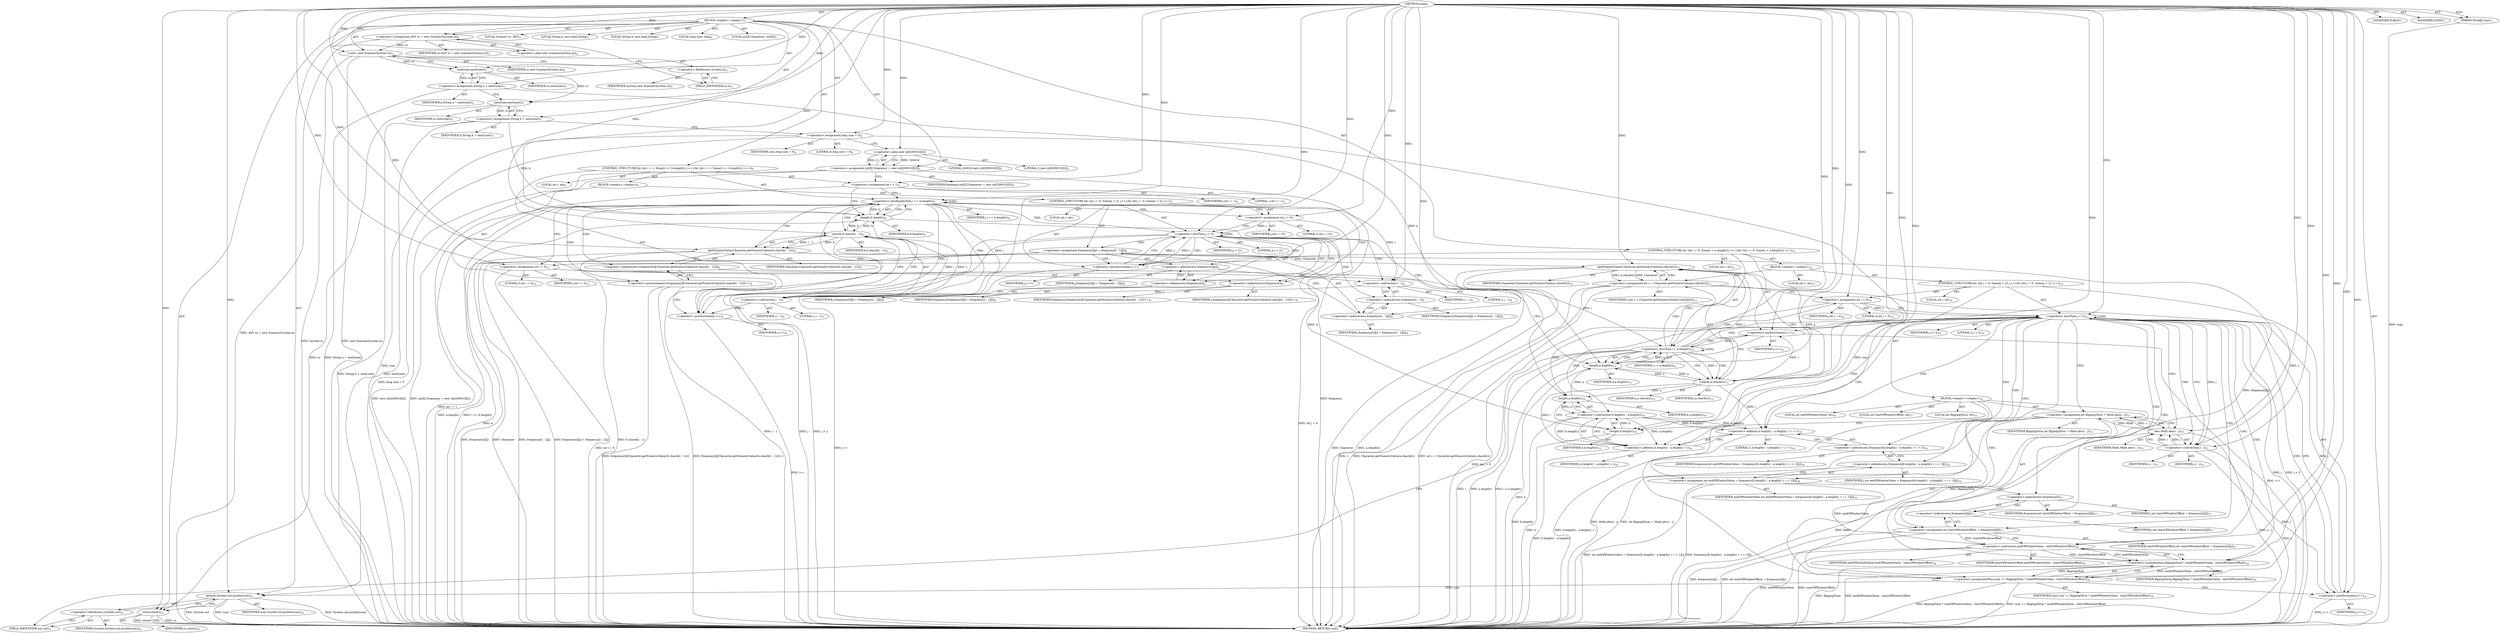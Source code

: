 digraph "main" {  
"19" [label = <(METHOD,main)<SUB>1</SUB>> ]
"20" [label = <(PARAM,String[] args)<SUB>1</SUB>> ]
"21" [label = <(BLOCK,&lt;empty&gt;,&lt;empty&gt;)<SUB>1</SUB>> ]
"4" [label = <(LOCAL,Scanner sc: ANY)<SUB>2</SUB>> ]
"22" [label = <(&lt;operator&gt;.assignment,ANY sc = new Scanner(System.in))<SUB>2</SUB>> ]
"23" [label = <(IDENTIFIER,sc,ANY sc = new Scanner(System.in))<SUB>2</SUB>> ]
"24" [label = <(&lt;operator&gt;.alloc,new Scanner(System.in))<SUB>2</SUB>> ]
"25" [label = <(&lt;init&gt;,new Scanner(System.in))<SUB>2</SUB>> ]
"3" [label = <(IDENTIFIER,sc,new Scanner(System.in))<SUB>2</SUB>> ]
"26" [label = <(&lt;operator&gt;.fieldAccess,System.in)<SUB>2</SUB>> ]
"27" [label = <(IDENTIFIER,System,new Scanner(System.in))<SUB>2</SUB>> ]
"28" [label = <(FIELD_IDENTIFIER,in,in)<SUB>2</SUB>> ]
"29" [label = <(LOCAL,String a: java.lang.String)<SUB>3</SUB>> ]
"30" [label = <(LOCAL,String b: java.lang.String)<SUB>3</SUB>> ]
"31" [label = <(&lt;operator&gt;.assignment,String a = nextLine())<SUB>3</SUB>> ]
"32" [label = <(IDENTIFIER,a,String a = nextLine())<SUB>3</SUB>> ]
"33" [label = <(nextLine,nextLine())<SUB>3</SUB>> ]
"34" [label = <(IDENTIFIER,sc,nextLine())<SUB>3</SUB>> ]
"35" [label = <(&lt;operator&gt;.assignment,String b = nextLine())<SUB>3</SUB>> ]
"36" [label = <(IDENTIFIER,b,String b = nextLine())<SUB>3</SUB>> ]
"37" [label = <(nextLine,nextLine())<SUB>3</SUB>> ]
"38" [label = <(IDENTIFIER,sc,nextLine())<SUB>3</SUB>> ]
"39" [label = <(LOCAL,long sum: long)<SUB>4</SUB>> ]
"40" [label = <(&lt;operator&gt;.assignment,long sum = 0)<SUB>4</SUB>> ]
"41" [label = <(IDENTIFIER,sum,long sum = 0)<SUB>4</SUB>> ]
"42" [label = <(LITERAL,0,long sum = 0)<SUB>4</SUB>> ]
"43" [label = <(LOCAL,int[][] frequency: int[][])<SUB>5</SUB>> ]
"44" [label = <(&lt;operator&gt;.assignment,int[][] frequency = new int[200010][2])<SUB>5</SUB>> ]
"45" [label = <(IDENTIFIER,frequency,int[][] frequency = new int[200010][2])<SUB>5</SUB>> ]
"46" [label = <(&lt;operator&gt;.alloc,new int[200010][2])> ]
"47" [label = <(LITERAL,200010,new int[200010][2])<SUB>5</SUB>> ]
"48" [label = <(LITERAL,2,new int[200010][2])<SUB>5</SUB>> ]
"49" [label = <(CONTROL_STRUCTURE,for (int i = 1; Some(i &lt;= b.length()); i++),for (int i = 1; Some(i &lt;= b.length()); i++))<SUB>6</SUB>> ]
"50" [label = <(LOCAL,int i: int)<SUB>6</SUB>> ]
"51" [label = <(&lt;operator&gt;.assignment,int i = 1)<SUB>6</SUB>> ]
"52" [label = <(IDENTIFIER,i,int i = 1)<SUB>6</SUB>> ]
"53" [label = <(LITERAL,1,int i = 1)<SUB>6</SUB>> ]
"54" [label = <(&lt;operator&gt;.lessEqualsThan,i &lt;= b.length())<SUB>6</SUB>> ]
"55" [label = <(IDENTIFIER,i,i &lt;= b.length())<SUB>6</SUB>> ]
"56" [label = <(length,b.length())<SUB>6</SUB>> ]
"57" [label = <(IDENTIFIER,b,b.length())<SUB>6</SUB>> ]
"58" [label = <(&lt;operator&gt;.postIncrement,i++)<SUB>6</SUB>> ]
"59" [label = <(IDENTIFIER,i,i++)<SUB>6</SUB>> ]
"60" [label = <(BLOCK,&lt;empty&gt;,&lt;empty&gt;)<SUB>6</SUB>> ]
"61" [label = <(CONTROL_STRUCTURE,for (int j = 0; Some(j &lt; 2); j++),for (int j = 0; Some(j &lt; 2); j++))<SUB>7</SUB>> ]
"62" [label = <(LOCAL,int j: int)<SUB>7</SUB>> ]
"63" [label = <(&lt;operator&gt;.assignment,int j = 0)<SUB>7</SUB>> ]
"64" [label = <(IDENTIFIER,j,int j = 0)<SUB>7</SUB>> ]
"65" [label = <(LITERAL,0,int j = 0)<SUB>7</SUB>> ]
"66" [label = <(&lt;operator&gt;.lessThan,j &lt; 2)<SUB>7</SUB>> ]
"67" [label = <(IDENTIFIER,j,j &lt; 2)<SUB>7</SUB>> ]
"68" [label = <(LITERAL,2,j &lt; 2)<SUB>7</SUB>> ]
"69" [label = <(&lt;operator&gt;.postIncrement,j++)<SUB>7</SUB>> ]
"70" [label = <(IDENTIFIER,j,j++)<SUB>7</SUB>> ]
"71" [label = <(&lt;operator&gt;.assignment,frequency[i][j] = frequency[i - 1][j])<SUB>8</SUB>> ]
"72" [label = <(&lt;operator&gt;.indexAccess,frequency[i][j])<SUB>8</SUB>> ]
"73" [label = <(&lt;operator&gt;.indexAccess,frequency[i])<SUB>8</SUB>> ]
"74" [label = <(IDENTIFIER,frequency,frequency[i][j] = frequency[i - 1][j])<SUB>8</SUB>> ]
"75" [label = <(IDENTIFIER,i,frequency[i][j] = frequency[i - 1][j])<SUB>8</SUB>> ]
"76" [label = <(IDENTIFIER,j,frequency[i][j] = frequency[i - 1][j])<SUB>8</SUB>> ]
"77" [label = <(&lt;operator&gt;.indexAccess,frequency[i - 1][j])<SUB>8</SUB>> ]
"78" [label = <(&lt;operator&gt;.indexAccess,frequency[i - 1])<SUB>8</SUB>> ]
"79" [label = <(IDENTIFIER,frequency,frequency[i][j] = frequency[i - 1][j])<SUB>8</SUB>> ]
"80" [label = <(&lt;operator&gt;.subtraction,i - 1)<SUB>8</SUB>> ]
"81" [label = <(IDENTIFIER,i,i - 1)<SUB>8</SUB>> ]
"82" [label = <(LITERAL,1,i - 1)<SUB>8</SUB>> ]
"83" [label = <(IDENTIFIER,j,frequency[i][j] = frequency[i - 1][j])<SUB>8</SUB>> ]
"84" [label = <(&lt;operator&gt;.postIncrement,frequency[i][Character.getNumericValue((b.charAt(i - 1)))]++)<SUB>9</SUB>> ]
"85" [label = <(&lt;operator&gt;.indexAccess,frequency[i][Character.getNumericValue((b.charAt(i - 1)))])<SUB>9</SUB>> ]
"86" [label = <(&lt;operator&gt;.indexAccess,frequency[i])<SUB>9</SUB>> ]
"87" [label = <(IDENTIFIER,frequency,frequency[i][Character.getNumericValue((b.charAt(i - 1)))]++)<SUB>9</SUB>> ]
"88" [label = <(IDENTIFIER,i,frequency[i][Character.getNumericValue((b.charAt(i - 1)))]++)<SUB>9</SUB>> ]
"89" [label = <(getNumericValue,Character.getNumericValue((b.charAt(i - 1))))<SUB>9</SUB>> ]
"90" [label = <(IDENTIFIER,Character,Character.getNumericValue((b.charAt(i - 1))))<SUB>9</SUB>> ]
"91" [label = <(charAt,b.charAt(i - 1))<SUB>9</SUB>> ]
"92" [label = <(IDENTIFIER,b,b.charAt(i - 1))<SUB>9</SUB>> ]
"93" [label = <(&lt;operator&gt;.subtraction,i - 1)<SUB>9</SUB>> ]
"94" [label = <(IDENTIFIER,i,i - 1)<SUB>9</SUB>> ]
"95" [label = <(LITERAL,1,i - 1)<SUB>9</SUB>> ]
"96" [label = <(CONTROL_STRUCTURE,for (int i = 0; Some(i &lt; a.length()); i++),for (int i = 0; Some(i &lt; a.length()); i++))<SUB>12</SUB>> ]
"97" [label = <(LOCAL,int i: int)<SUB>12</SUB>> ]
"98" [label = <(&lt;operator&gt;.assignment,int i = 0)<SUB>12</SUB>> ]
"99" [label = <(IDENTIFIER,i,int i = 0)<SUB>12</SUB>> ]
"100" [label = <(LITERAL,0,int i = 0)<SUB>12</SUB>> ]
"101" [label = <(&lt;operator&gt;.lessThan,i &lt; a.length())<SUB>12</SUB>> ]
"102" [label = <(IDENTIFIER,i,i &lt; a.length())<SUB>12</SUB>> ]
"103" [label = <(length,a.length())<SUB>12</SUB>> ]
"104" [label = <(IDENTIFIER,a,a.length())<SUB>12</SUB>> ]
"105" [label = <(&lt;operator&gt;.postIncrement,i++)<SUB>12</SUB>> ]
"106" [label = <(IDENTIFIER,i,i++)<SUB>12</SUB>> ]
"107" [label = <(BLOCK,&lt;empty&gt;,&lt;empty&gt;)<SUB>12</SUB>> ]
"108" [label = <(LOCAL,int c: int)<SUB>13</SUB>> ]
"109" [label = <(&lt;operator&gt;.assignment,int c = Character.getNumericValue(a.charAt(i)))<SUB>13</SUB>> ]
"110" [label = <(IDENTIFIER,c,int c = Character.getNumericValue(a.charAt(i)))<SUB>13</SUB>> ]
"111" [label = <(getNumericValue,Character.getNumericValue(a.charAt(i)))<SUB>13</SUB>> ]
"112" [label = <(IDENTIFIER,Character,Character.getNumericValue(a.charAt(i)))<SUB>13</SUB>> ]
"113" [label = <(charAt,a.charAt(i))<SUB>13</SUB>> ]
"114" [label = <(IDENTIFIER,a,a.charAt(i))<SUB>13</SUB>> ]
"115" [label = <(IDENTIFIER,i,a.charAt(i))<SUB>13</SUB>> ]
"116" [label = <(CONTROL_STRUCTURE,for (int j = 0; Some(j &lt; 2); j++),for (int j = 0; Some(j &lt; 2); j++))<SUB>14</SUB>> ]
"117" [label = <(LOCAL,int j: int)<SUB>14</SUB>> ]
"118" [label = <(&lt;operator&gt;.assignment,int j = 0)<SUB>14</SUB>> ]
"119" [label = <(IDENTIFIER,j,int j = 0)<SUB>14</SUB>> ]
"120" [label = <(LITERAL,0,int j = 0)<SUB>14</SUB>> ]
"121" [label = <(&lt;operator&gt;.lessThan,j &lt; 2)<SUB>14</SUB>> ]
"122" [label = <(IDENTIFIER,j,j &lt; 2)<SUB>14</SUB>> ]
"123" [label = <(LITERAL,2,j &lt; 2)<SUB>14</SUB>> ]
"124" [label = <(&lt;operator&gt;.postIncrement,j++)<SUB>14</SUB>> ]
"125" [label = <(IDENTIFIER,j,j++)<SUB>14</SUB>> ]
"126" [label = <(BLOCK,&lt;empty&gt;,&lt;empty&gt;)<SUB>14</SUB>> ]
"127" [label = <(LOCAL,int flippingTerm: int)<SUB>15</SUB>> ]
"128" [label = <(&lt;operator&gt;.assignment,int flippingTerm = Math.abs(c - j))<SUB>15</SUB>> ]
"129" [label = <(IDENTIFIER,flippingTerm,int flippingTerm = Math.abs(c - j))<SUB>15</SUB>> ]
"130" [label = <(abs,Math.abs(c - j))<SUB>15</SUB>> ]
"131" [label = <(IDENTIFIER,Math,Math.abs(c - j))<SUB>15</SUB>> ]
"132" [label = <(&lt;operator&gt;.subtraction,c - j)<SUB>15</SUB>> ]
"133" [label = <(IDENTIFIER,c,c - j)<SUB>15</SUB>> ]
"134" [label = <(IDENTIFIER,j,c - j)<SUB>15</SUB>> ]
"135" [label = <(LOCAL,int endOfWindowValue: int)<SUB>16</SUB>> ]
"136" [label = <(&lt;operator&gt;.assignment,int endOfWindowValue = frequency[b.length() - a.length() + i + 1][j])<SUB>16</SUB>> ]
"137" [label = <(IDENTIFIER,endOfWindowValue,int endOfWindowValue = frequency[b.length() - a.length() + i + 1][j])<SUB>16</SUB>> ]
"138" [label = <(&lt;operator&gt;.indexAccess,frequency[b.length() - a.length() + i + 1][j])<SUB>16</SUB>> ]
"139" [label = <(&lt;operator&gt;.indexAccess,frequency[b.length() - a.length() + i + 1])<SUB>16</SUB>> ]
"140" [label = <(IDENTIFIER,frequency,int endOfWindowValue = frequency[b.length() - a.length() + i + 1][j])<SUB>16</SUB>> ]
"141" [label = <(&lt;operator&gt;.addition,b.length() - a.length() + i + 1)<SUB>16</SUB>> ]
"142" [label = <(&lt;operator&gt;.addition,b.length() - a.length() + i)<SUB>16</SUB>> ]
"143" [label = <(&lt;operator&gt;.subtraction,b.length() - a.length())<SUB>16</SUB>> ]
"144" [label = <(length,b.length())<SUB>16</SUB>> ]
"145" [label = <(IDENTIFIER,b,b.length())<SUB>16</SUB>> ]
"146" [label = <(length,a.length())<SUB>16</SUB>> ]
"147" [label = <(IDENTIFIER,a,a.length())<SUB>16</SUB>> ]
"148" [label = <(IDENTIFIER,i,b.length() - a.length() + i)<SUB>16</SUB>> ]
"149" [label = <(LITERAL,1,b.length() - a.length() + i + 1)<SUB>16</SUB>> ]
"150" [label = <(IDENTIFIER,j,int endOfWindowValue = frequency[b.length() - a.length() + i + 1][j])<SUB>16</SUB>> ]
"151" [label = <(LOCAL,int startOfWindowOffset: int)<SUB>17</SUB>> ]
"152" [label = <(&lt;operator&gt;.assignment,int startOfWindowOffset = frequency[i][j])<SUB>17</SUB>> ]
"153" [label = <(IDENTIFIER,startOfWindowOffset,int startOfWindowOffset = frequency[i][j])<SUB>17</SUB>> ]
"154" [label = <(&lt;operator&gt;.indexAccess,frequency[i][j])<SUB>17</SUB>> ]
"155" [label = <(&lt;operator&gt;.indexAccess,frequency[i])<SUB>17</SUB>> ]
"156" [label = <(IDENTIFIER,frequency,int startOfWindowOffset = frequency[i][j])<SUB>17</SUB>> ]
"157" [label = <(IDENTIFIER,i,int startOfWindowOffset = frequency[i][j])<SUB>17</SUB>> ]
"158" [label = <(IDENTIFIER,j,int startOfWindowOffset = frequency[i][j])<SUB>17</SUB>> ]
"159" [label = <(&lt;operator&gt;.assignmentPlus,sum += flippingTerm * (endOfWindowValue - startOfWindowOffset))<SUB>18</SUB>> ]
"160" [label = <(IDENTIFIER,sum,sum += flippingTerm * (endOfWindowValue - startOfWindowOffset))<SUB>18</SUB>> ]
"161" [label = <(&lt;operator&gt;.multiplication,flippingTerm * (endOfWindowValue - startOfWindowOffset))<SUB>18</SUB>> ]
"162" [label = <(IDENTIFIER,flippingTerm,flippingTerm * (endOfWindowValue - startOfWindowOffset))<SUB>18</SUB>> ]
"163" [label = <(&lt;operator&gt;.subtraction,endOfWindowValue - startOfWindowOffset)<SUB>18</SUB>> ]
"164" [label = <(IDENTIFIER,endOfWindowValue,endOfWindowValue - startOfWindowOffset)<SUB>18</SUB>> ]
"165" [label = <(IDENTIFIER,startOfWindowOffset,endOfWindowValue - startOfWindowOffset)<SUB>18</SUB>> ]
"166" [label = <(println,System.out.println(sum))<SUB>21</SUB>> ]
"167" [label = <(&lt;operator&gt;.fieldAccess,System.out)<SUB>21</SUB>> ]
"168" [label = <(IDENTIFIER,System,System.out.println(sum))<SUB>21</SUB>> ]
"169" [label = <(FIELD_IDENTIFIER,out,out)<SUB>21</SUB>> ]
"170" [label = <(IDENTIFIER,sum,System.out.println(sum))<SUB>21</SUB>> ]
"171" [label = <(close,close())<SUB>22</SUB>> ]
"172" [label = <(IDENTIFIER,sc,close())<SUB>22</SUB>> ]
"173" [label = <(MODIFIER,PUBLIC)> ]
"174" [label = <(MODIFIER,STATIC)> ]
"175" [label = <(METHOD_RETURN,void)<SUB>1</SUB>> ]
  "19" -> "20"  [ label = "AST: "] 
  "19" -> "21"  [ label = "AST: "] 
  "19" -> "173"  [ label = "AST: "] 
  "19" -> "174"  [ label = "AST: "] 
  "19" -> "175"  [ label = "AST: "] 
  "21" -> "4"  [ label = "AST: "] 
  "21" -> "22"  [ label = "AST: "] 
  "21" -> "25"  [ label = "AST: "] 
  "21" -> "29"  [ label = "AST: "] 
  "21" -> "30"  [ label = "AST: "] 
  "21" -> "31"  [ label = "AST: "] 
  "21" -> "35"  [ label = "AST: "] 
  "21" -> "39"  [ label = "AST: "] 
  "21" -> "40"  [ label = "AST: "] 
  "21" -> "43"  [ label = "AST: "] 
  "21" -> "44"  [ label = "AST: "] 
  "21" -> "49"  [ label = "AST: "] 
  "21" -> "96"  [ label = "AST: "] 
  "21" -> "166"  [ label = "AST: "] 
  "21" -> "171"  [ label = "AST: "] 
  "22" -> "23"  [ label = "AST: "] 
  "22" -> "24"  [ label = "AST: "] 
  "25" -> "3"  [ label = "AST: "] 
  "25" -> "26"  [ label = "AST: "] 
  "26" -> "27"  [ label = "AST: "] 
  "26" -> "28"  [ label = "AST: "] 
  "31" -> "32"  [ label = "AST: "] 
  "31" -> "33"  [ label = "AST: "] 
  "33" -> "34"  [ label = "AST: "] 
  "35" -> "36"  [ label = "AST: "] 
  "35" -> "37"  [ label = "AST: "] 
  "37" -> "38"  [ label = "AST: "] 
  "40" -> "41"  [ label = "AST: "] 
  "40" -> "42"  [ label = "AST: "] 
  "44" -> "45"  [ label = "AST: "] 
  "44" -> "46"  [ label = "AST: "] 
  "46" -> "47"  [ label = "AST: "] 
  "46" -> "48"  [ label = "AST: "] 
  "49" -> "50"  [ label = "AST: "] 
  "49" -> "51"  [ label = "AST: "] 
  "49" -> "54"  [ label = "AST: "] 
  "49" -> "58"  [ label = "AST: "] 
  "49" -> "60"  [ label = "AST: "] 
  "51" -> "52"  [ label = "AST: "] 
  "51" -> "53"  [ label = "AST: "] 
  "54" -> "55"  [ label = "AST: "] 
  "54" -> "56"  [ label = "AST: "] 
  "56" -> "57"  [ label = "AST: "] 
  "58" -> "59"  [ label = "AST: "] 
  "60" -> "61"  [ label = "AST: "] 
  "60" -> "84"  [ label = "AST: "] 
  "61" -> "62"  [ label = "AST: "] 
  "61" -> "63"  [ label = "AST: "] 
  "61" -> "66"  [ label = "AST: "] 
  "61" -> "69"  [ label = "AST: "] 
  "61" -> "71"  [ label = "AST: "] 
  "63" -> "64"  [ label = "AST: "] 
  "63" -> "65"  [ label = "AST: "] 
  "66" -> "67"  [ label = "AST: "] 
  "66" -> "68"  [ label = "AST: "] 
  "69" -> "70"  [ label = "AST: "] 
  "71" -> "72"  [ label = "AST: "] 
  "71" -> "77"  [ label = "AST: "] 
  "72" -> "73"  [ label = "AST: "] 
  "72" -> "76"  [ label = "AST: "] 
  "73" -> "74"  [ label = "AST: "] 
  "73" -> "75"  [ label = "AST: "] 
  "77" -> "78"  [ label = "AST: "] 
  "77" -> "83"  [ label = "AST: "] 
  "78" -> "79"  [ label = "AST: "] 
  "78" -> "80"  [ label = "AST: "] 
  "80" -> "81"  [ label = "AST: "] 
  "80" -> "82"  [ label = "AST: "] 
  "84" -> "85"  [ label = "AST: "] 
  "85" -> "86"  [ label = "AST: "] 
  "85" -> "89"  [ label = "AST: "] 
  "86" -> "87"  [ label = "AST: "] 
  "86" -> "88"  [ label = "AST: "] 
  "89" -> "90"  [ label = "AST: "] 
  "89" -> "91"  [ label = "AST: "] 
  "91" -> "92"  [ label = "AST: "] 
  "91" -> "93"  [ label = "AST: "] 
  "93" -> "94"  [ label = "AST: "] 
  "93" -> "95"  [ label = "AST: "] 
  "96" -> "97"  [ label = "AST: "] 
  "96" -> "98"  [ label = "AST: "] 
  "96" -> "101"  [ label = "AST: "] 
  "96" -> "105"  [ label = "AST: "] 
  "96" -> "107"  [ label = "AST: "] 
  "98" -> "99"  [ label = "AST: "] 
  "98" -> "100"  [ label = "AST: "] 
  "101" -> "102"  [ label = "AST: "] 
  "101" -> "103"  [ label = "AST: "] 
  "103" -> "104"  [ label = "AST: "] 
  "105" -> "106"  [ label = "AST: "] 
  "107" -> "108"  [ label = "AST: "] 
  "107" -> "109"  [ label = "AST: "] 
  "107" -> "116"  [ label = "AST: "] 
  "109" -> "110"  [ label = "AST: "] 
  "109" -> "111"  [ label = "AST: "] 
  "111" -> "112"  [ label = "AST: "] 
  "111" -> "113"  [ label = "AST: "] 
  "113" -> "114"  [ label = "AST: "] 
  "113" -> "115"  [ label = "AST: "] 
  "116" -> "117"  [ label = "AST: "] 
  "116" -> "118"  [ label = "AST: "] 
  "116" -> "121"  [ label = "AST: "] 
  "116" -> "124"  [ label = "AST: "] 
  "116" -> "126"  [ label = "AST: "] 
  "118" -> "119"  [ label = "AST: "] 
  "118" -> "120"  [ label = "AST: "] 
  "121" -> "122"  [ label = "AST: "] 
  "121" -> "123"  [ label = "AST: "] 
  "124" -> "125"  [ label = "AST: "] 
  "126" -> "127"  [ label = "AST: "] 
  "126" -> "128"  [ label = "AST: "] 
  "126" -> "135"  [ label = "AST: "] 
  "126" -> "136"  [ label = "AST: "] 
  "126" -> "151"  [ label = "AST: "] 
  "126" -> "152"  [ label = "AST: "] 
  "126" -> "159"  [ label = "AST: "] 
  "128" -> "129"  [ label = "AST: "] 
  "128" -> "130"  [ label = "AST: "] 
  "130" -> "131"  [ label = "AST: "] 
  "130" -> "132"  [ label = "AST: "] 
  "132" -> "133"  [ label = "AST: "] 
  "132" -> "134"  [ label = "AST: "] 
  "136" -> "137"  [ label = "AST: "] 
  "136" -> "138"  [ label = "AST: "] 
  "138" -> "139"  [ label = "AST: "] 
  "138" -> "150"  [ label = "AST: "] 
  "139" -> "140"  [ label = "AST: "] 
  "139" -> "141"  [ label = "AST: "] 
  "141" -> "142"  [ label = "AST: "] 
  "141" -> "149"  [ label = "AST: "] 
  "142" -> "143"  [ label = "AST: "] 
  "142" -> "148"  [ label = "AST: "] 
  "143" -> "144"  [ label = "AST: "] 
  "143" -> "146"  [ label = "AST: "] 
  "144" -> "145"  [ label = "AST: "] 
  "146" -> "147"  [ label = "AST: "] 
  "152" -> "153"  [ label = "AST: "] 
  "152" -> "154"  [ label = "AST: "] 
  "154" -> "155"  [ label = "AST: "] 
  "154" -> "158"  [ label = "AST: "] 
  "155" -> "156"  [ label = "AST: "] 
  "155" -> "157"  [ label = "AST: "] 
  "159" -> "160"  [ label = "AST: "] 
  "159" -> "161"  [ label = "AST: "] 
  "161" -> "162"  [ label = "AST: "] 
  "161" -> "163"  [ label = "AST: "] 
  "163" -> "164"  [ label = "AST: "] 
  "163" -> "165"  [ label = "AST: "] 
  "166" -> "167"  [ label = "AST: "] 
  "166" -> "170"  [ label = "AST: "] 
  "167" -> "168"  [ label = "AST: "] 
  "167" -> "169"  [ label = "AST: "] 
  "171" -> "172"  [ label = "AST: "] 
  "22" -> "28"  [ label = "CFG: "] 
  "25" -> "33"  [ label = "CFG: "] 
  "31" -> "37"  [ label = "CFG: "] 
  "35" -> "40"  [ label = "CFG: "] 
  "40" -> "46"  [ label = "CFG: "] 
  "44" -> "51"  [ label = "CFG: "] 
  "166" -> "171"  [ label = "CFG: "] 
  "171" -> "175"  [ label = "CFG: "] 
  "24" -> "22"  [ label = "CFG: "] 
  "26" -> "25"  [ label = "CFG: "] 
  "33" -> "31"  [ label = "CFG: "] 
  "37" -> "35"  [ label = "CFG: "] 
  "46" -> "44"  [ label = "CFG: "] 
  "51" -> "56"  [ label = "CFG: "] 
  "54" -> "63"  [ label = "CFG: "] 
  "54" -> "98"  [ label = "CFG: "] 
  "58" -> "56"  [ label = "CFG: "] 
  "98" -> "103"  [ label = "CFG: "] 
  "101" -> "113"  [ label = "CFG: "] 
  "101" -> "169"  [ label = "CFG: "] 
  "105" -> "103"  [ label = "CFG: "] 
  "167" -> "166"  [ label = "CFG: "] 
  "28" -> "26"  [ label = "CFG: "] 
  "56" -> "54"  [ label = "CFG: "] 
  "84" -> "58"  [ label = "CFG: "] 
  "103" -> "101"  [ label = "CFG: "] 
  "109" -> "118"  [ label = "CFG: "] 
  "169" -> "167"  [ label = "CFG: "] 
  "63" -> "66"  [ label = "CFG: "] 
  "66" -> "73"  [ label = "CFG: "] 
  "66" -> "86"  [ label = "CFG: "] 
  "69" -> "66"  [ label = "CFG: "] 
  "71" -> "69"  [ label = "CFG: "] 
  "85" -> "84"  [ label = "CFG: "] 
  "111" -> "109"  [ label = "CFG: "] 
  "118" -> "121"  [ label = "CFG: "] 
  "121" -> "132"  [ label = "CFG: "] 
  "121" -> "105"  [ label = "CFG: "] 
  "124" -> "121"  [ label = "CFG: "] 
  "72" -> "80"  [ label = "CFG: "] 
  "77" -> "71"  [ label = "CFG: "] 
  "86" -> "93"  [ label = "CFG: "] 
  "89" -> "85"  [ label = "CFG: "] 
  "113" -> "111"  [ label = "CFG: "] 
  "128" -> "144"  [ label = "CFG: "] 
  "136" -> "155"  [ label = "CFG: "] 
  "152" -> "163"  [ label = "CFG: "] 
  "159" -> "124"  [ label = "CFG: "] 
  "73" -> "72"  [ label = "CFG: "] 
  "78" -> "77"  [ label = "CFG: "] 
  "91" -> "89"  [ label = "CFG: "] 
  "130" -> "128"  [ label = "CFG: "] 
  "138" -> "136"  [ label = "CFG: "] 
  "154" -> "152"  [ label = "CFG: "] 
  "161" -> "159"  [ label = "CFG: "] 
  "80" -> "78"  [ label = "CFG: "] 
  "93" -> "91"  [ label = "CFG: "] 
  "132" -> "130"  [ label = "CFG: "] 
  "139" -> "138"  [ label = "CFG: "] 
  "155" -> "154"  [ label = "CFG: "] 
  "163" -> "161"  [ label = "CFG: "] 
  "141" -> "139"  [ label = "CFG: "] 
  "142" -> "141"  [ label = "CFG: "] 
  "143" -> "142"  [ label = "CFG: "] 
  "144" -> "146"  [ label = "CFG: "] 
  "146" -> "143"  [ label = "CFG: "] 
  "19" -> "24"  [ label = "CFG: "] 
  "20" -> "175"  [ label = "DDG: args"] 
  "22" -> "175"  [ label = "DDG: ANY sc = new Scanner(System.in)"] 
  "25" -> "175"  [ label = "DDG: System.in"] 
  "25" -> "175"  [ label = "DDG: new Scanner(System.in)"] 
  "31" -> "175"  [ label = "DDG: String a = nextLine()"] 
  "35" -> "175"  [ label = "DDG: nextLine()"] 
  "35" -> "175"  [ label = "DDG: String b = nextLine()"] 
  "40" -> "175"  [ label = "DDG: long sum = 0"] 
  "44" -> "175"  [ label = "DDG: frequency"] 
  "44" -> "175"  [ label = "DDG: new int[200010][2]"] 
  "44" -> "175"  [ label = "DDG: int[][] frequency = new int[200010][2]"] 
  "51" -> "175"  [ label = "DDG: int i = 1"] 
  "56" -> "175"  [ label = "DDG: b"] 
  "54" -> "175"  [ label = "DDG: b.length()"] 
  "54" -> "175"  [ label = "DDG: i &lt;= b.length()"] 
  "98" -> "175"  [ label = "DDG: int i = 0"] 
  "101" -> "175"  [ label = "DDG: i"] 
  "103" -> "175"  [ label = "DDG: a"] 
  "101" -> "175"  [ label = "DDG: a.length()"] 
  "101" -> "175"  [ label = "DDG: i &lt; a.length()"] 
  "166" -> "175"  [ label = "DDG: System.out"] 
  "166" -> "175"  [ label = "DDG: sum"] 
  "166" -> "175"  [ label = "DDG: System.out.println(sum)"] 
  "171" -> "175"  [ label = "DDG: sc"] 
  "171" -> "175"  [ label = "DDG: close()"] 
  "109" -> "175"  [ label = "DDG: c"] 
  "111" -> "175"  [ label = "DDG: Character"] 
  "111" -> "175"  [ label = "DDG: a.charAt(i)"] 
  "109" -> "175"  [ label = "DDG: Character.getNumericValue(a.charAt(i))"] 
  "109" -> "175"  [ label = "DDG: int c = Character.getNumericValue(a.charAt(i))"] 
  "118" -> "175"  [ label = "DDG: int j = 0"] 
  "121" -> "175"  [ label = "DDG: j"] 
  "121" -> "175"  [ label = "DDG: j &lt; 2"] 
  "105" -> "175"  [ label = "DDG: i++"] 
  "132" -> "175"  [ label = "DDG: c"] 
  "130" -> "175"  [ label = "DDG: c - j"] 
  "128" -> "175"  [ label = "DDG: Math.abs(c - j)"] 
  "128" -> "175"  [ label = "DDG: int flippingTerm = Math.abs(c - j)"] 
  "144" -> "175"  [ label = "DDG: b"] 
  "143" -> "175"  [ label = "DDG: b.length()"] 
  "142" -> "175"  [ label = "DDG: b.length() - a.length()"] 
  "141" -> "175"  [ label = "DDG: b.length() - a.length() + i"] 
  "136" -> "175"  [ label = "DDG: frequency[b.length() - a.length() + i + 1][j]"] 
  "136" -> "175"  [ label = "DDG: int endOfWindowValue = frequency[b.length() - a.length() + i + 1][j]"] 
  "152" -> "175"  [ label = "DDG: frequency[i][j]"] 
  "152" -> "175"  [ label = "DDG: int startOfWindowOffset = frequency[i][j]"] 
  "161" -> "175"  [ label = "DDG: flippingTerm"] 
  "163" -> "175"  [ label = "DDG: endOfWindowValue"] 
  "163" -> "175"  [ label = "DDG: startOfWindowOffset"] 
  "161" -> "175"  [ label = "DDG: endOfWindowValue - startOfWindowOffset"] 
  "159" -> "175"  [ label = "DDG: flippingTerm * (endOfWindowValue - startOfWindowOffset)"] 
  "159" -> "175"  [ label = "DDG: sum += flippingTerm * (endOfWindowValue - startOfWindowOffset)"] 
  "124" -> "175"  [ label = "DDG: j++"] 
  "63" -> "175"  [ label = "DDG: int j = 0"] 
  "66" -> "175"  [ label = "DDG: j"] 
  "66" -> "175"  [ label = "DDG: j &lt; 2"] 
  "89" -> "175"  [ label = "DDG: Character"] 
  "91" -> "175"  [ label = "DDG: i - 1"] 
  "89" -> "175"  [ label = "DDG: b.charAt(i - 1)"] 
  "84" -> "175"  [ label = "DDG: frequency[i][Character.getNumericValue((b.charAt(i - 1)))]"] 
  "84" -> "175"  [ label = "DDG: frequency[i][Character.getNumericValue((b.charAt(i - 1)))]++"] 
  "58" -> "175"  [ label = "DDG: i++"] 
  "71" -> "175"  [ label = "DDG: frequency[i][j]"] 
  "71" -> "175"  [ label = "DDG: frequency[i - 1][j]"] 
  "71" -> "175"  [ label = "DDG: frequency[i][j] = frequency[i - 1][j]"] 
  "69" -> "175"  [ label = "DDG: j++"] 
  "130" -> "175"  [ label = "DDG: Math"] 
  "19" -> "20"  [ label = "DDG: "] 
  "19" -> "22"  [ label = "DDG: "] 
  "33" -> "31"  [ label = "DDG: sc"] 
  "37" -> "35"  [ label = "DDG: sc"] 
  "19" -> "40"  [ label = "DDG: "] 
  "46" -> "44"  [ label = "DDG: 200010"] 
  "46" -> "44"  [ label = "DDG: 2"] 
  "22" -> "25"  [ label = "DDG: sc"] 
  "19" -> "25"  [ label = "DDG: "] 
  "19" -> "51"  [ label = "DDG: "] 
  "19" -> "98"  [ label = "DDG: "] 
  "40" -> "166"  [ label = "DDG: sum"] 
  "159" -> "166"  [ label = "DDG: sum"] 
  "19" -> "166"  [ label = "DDG: "] 
  "37" -> "171"  [ label = "DDG: sc"] 
  "19" -> "171"  [ label = "DDG: "] 
  "25" -> "33"  [ label = "DDG: sc"] 
  "19" -> "33"  [ label = "DDG: "] 
  "33" -> "37"  [ label = "DDG: sc"] 
  "19" -> "37"  [ label = "DDG: "] 
  "19" -> "46"  [ label = "DDG: "] 
  "51" -> "54"  [ label = "DDG: i"] 
  "58" -> "54"  [ label = "DDG: i"] 
  "19" -> "54"  [ label = "DDG: "] 
  "56" -> "54"  [ label = "DDG: b"] 
  "93" -> "58"  [ label = "DDG: i"] 
  "19" -> "58"  [ label = "DDG: "] 
  "98" -> "101"  [ label = "DDG: i"] 
  "105" -> "101"  [ label = "DDG: i"] 
  "19" -> "101"  [ label = "DDG: "] 
  "103" -> "101"  [ label = "DDG: a"] 
  "113" -> "105"  [ label = "DDG: i"] 
  "19" -> "105"  [ label = "DDG: "] 
  "111" -> "109"  [ label = "DDG: Character"] 
  "111" -> "109"  [ label = "DDG: a.charAt(i)"] 
  "35" -> "56"  [ label = "DDG: b"] 
  "91" -> "56"  [ label = "DDG: b"] 
  "19" -> "56"  [ label = "DDG: "] 
  "19" -> "63"  [ label = "DDG: "] 
  "31" -> "103"  [ label = "DDG: a"] 
  "113" -> "103"  [ label = "DDG: a"] 
  "146" -> "103"  [ label = "DDG: a"] 
  "19" -> "103"  [ label = "DDG: "] 
  "19" -> "118"  [ label = "DDG: "] 
  "63" -> "66"  [ label = "DDG: j"] 
  "69" -> "66"  [ label = "DDG: j"] 
  "19" -> "66"  [ label = "DDG: "] 
  "66" -> "69"  [ label = "DDG: j"] 
  "19" -> "69"  [ label = "DDG: "] 
  "89" -> "111"  [ label = "DDG: Character"] 
  "19" -> "111"  [ label = "DDG: "] 
  "113" -> "111"  [ label = "DDG: a"] 
  "113" -> "111"  [ label = "DDG: i"] 
  "118" -> "121"  [ label = "DDG: j"] 
  "124" -> "121"  [ label = "DDG: j"] 
  "19" -> "121"  [ label = "DDG: "] 
  "132" -> "124"  [ label = "DDG: j"] 
  "19" -> "124"  [ label = "DDG: "] 
  "130" -> "128"  [ label = "DDG: Math"] 
  "130" -> "128"  [ label = "DDG: c - j"] 
  "71" -> "152"  [ label = "DDG: frequency[i][j]"] 
  "161" -> "159"  [ label = "DDG: flippingTerm"] 
  "161" -> "159"  [ label = "DDG: endOfWindowValue - startOfWindowOffset"] 
  "19" -> "89"  [ label = "DDG: "] 
  "91" -> "89"  [ label = "DDG: b"] 
  "91" -> "89"  [ label = "DDG: i - 1"] 
  "103" -> "113"  [ label = "DDG: a"] 
  "19" -> "113"  [ label = "DDG: "] 
  "101" -> "113"  [ label = "DDG: i"] 
  "40" -> "159"  [ label = "DDG: sum"] 
  "19" -> "159"  [ label = "DDG: "] 
  "56" -> "91"  [ label = "DDG: b"] 
  "19" -> "91"  [ label = "DDG: "] 
  "93" -> "91"  [ label = "DDG: i"] 
  "93" -> "91"  [ label = "DDG: 1"] 
  "19" -> "130"  [ label = "DDG: "] 
  "132" -> "130"  [ label = "DDG: c"] 
  "132" -> "130"  [ label = "DDG: j"] 
  "128" -> "161"  [ label = "DDG: flippingTerm"] 
  "19" -> "161"  [ label = "DDG: "] 
  "163" -> "161"  [ label = "DDG: endOfWindowValue"] 
  "163" -> "161"  [ label = "DDG: startOfWindowOffset"] 
  "54" -> "80"  [ label = "DDG: i"] 
  "19" -> "80"  [ label = "DDG: "] 
  "54" -> "93"  [ label = "DDG: i"] 
  "80" -> "93"  [ label = "DDG: i"] 
  "19" -> "93"  [ label = "DDG: "] 
  "109" -> "132"  [ label = "DDG: c"] 
  "19" -> "132"  [ label = "DDG: "] 
  "121" -> "132"  [ label = "DDG: j"] 
  "136" -> "163"  [ label = "DDG: endOfWindowValue"] 
  "19" -> "163"  [ label = "DDG: "] 
  "152" -> "163"  [ label = "DDG: startOfWindowOffset"] 
  "143" -> "141"  [ label = "DDG: b.length()"] 
  "143" -> "141"  [ label = "DDG: a.length()"] 
  "113" -> "141"  [ label = "DDG: i"] 
  "19" -> "141"  [ label = "DDG: "] 
  "143" -> "142"  [ label = "DDG: b.length()"] 
  "143" -> "142"  [ label = "DDG: a.length()"] 
  "113" -> "142"  [ label = "DDG: i"] 
  "19" -> "142"  [ label = "DDG: "] 
  "144" -> "143"  [ label = "DDG: b"] 
  "146" -> "143"  [ label = "DDG: a"] 
  "56" -> "144"  [ label = "DDG: b"] 
  "19" -> "144"  [ label = "DDG: "] 
  "113" -> "146"  [ label = "DDG: a"] 
  "19" -> "146"  [ label = "DDG: "] 
  "54" -> "84"  [ label = "CDG: "] 
  "54" -> "85"  [ label = "CDG: "] 
  "54" -> "56"  [ label = "CDG: "] 
  "54" -> "91"  [ label = "CDG: "] 
  "54" -> "93"  [ label = "CDG: "] 
  "54" -> "54"  [ label = "CDG: "] 
  "54" -> "58"  [ label = "CDG: "] 
  "54" -> "86"  [ label = "CDG: "] 
  "54" -> "89"  [ label = "CDG: "] 
  "54" -> "66"  [ label = "CDG: "] 
  "54" -> "63"  [ label = "CDG: "] 
  "101" -> "113"  [ label = "CDG: "] 
  "101" -> "103"  [ label = "CDG: "] 
  "101" -> "121"  [ label = "CDG: "] 
  "101" -> "101"  [ label = "CDG: "] 
  "101" -> "118"  [ label = "CDG: "] 
  "101" -> "111"  [ label = "CDG: "] 
  "101" -> "105"  [ label = "CDG: "] 
  "101" -> "109"  [ label = "CDG: "] 
  "66" -> "73"  [ label = "CDG: "] 
  "66" -> "77"  [ label = "CDG: "] 
  "66" -> "69"  [ label = "CDG: "] 
  "66" -> "80"  [ label = "CDG: "] 
  "66" -> "66"  [ label = "CDG: "] 
  "66" -> "72"  [ label = "CDG: "] 
  "66" -> "71"  [ label = "CDG: "] 
  "66" -> "78"  [ label = "CDG: "] 
  "121" -> "136"  [ label = "CDG: "] 
  "121" -> "154"  [ label = "CDG: "] 
  "121" -> "146"  [ label = "CDG: "] 
  "121" -> "128"  [ label = "CDG: "] 
  "121" -> "161"  [ label = "CDG: "] 
  "121" -> "163"  [ label = "CDG: "] 
  "121" -> "132"  [ label = "CDG: "] 
  "121" -> "121"  [ label = "CDG: "] 
  "121" -> "144"  [ label = "CDG: "] 
  "121" -> "138"  [ label = "CDG: "] 
  "121" -> "152"  [ label = "CDG: "] 
  "121" -> "130"  [ label = "CDG: "] 
  "121" -> "155"  [ label = "CDG: "] 
  "121" -> "139"  [ label = "CDG: "] 
  "121" -> "141"  [ label = "CDG: "] 
  "121" -> "142"  [ label = "CDG: "] 
  "121" -> "159"  [ label = "CDG: "] 
  "121" -> "143"  [ label = "CDG: "] 
  "121" -> "124"  [ label = "CDG: "] 
}
